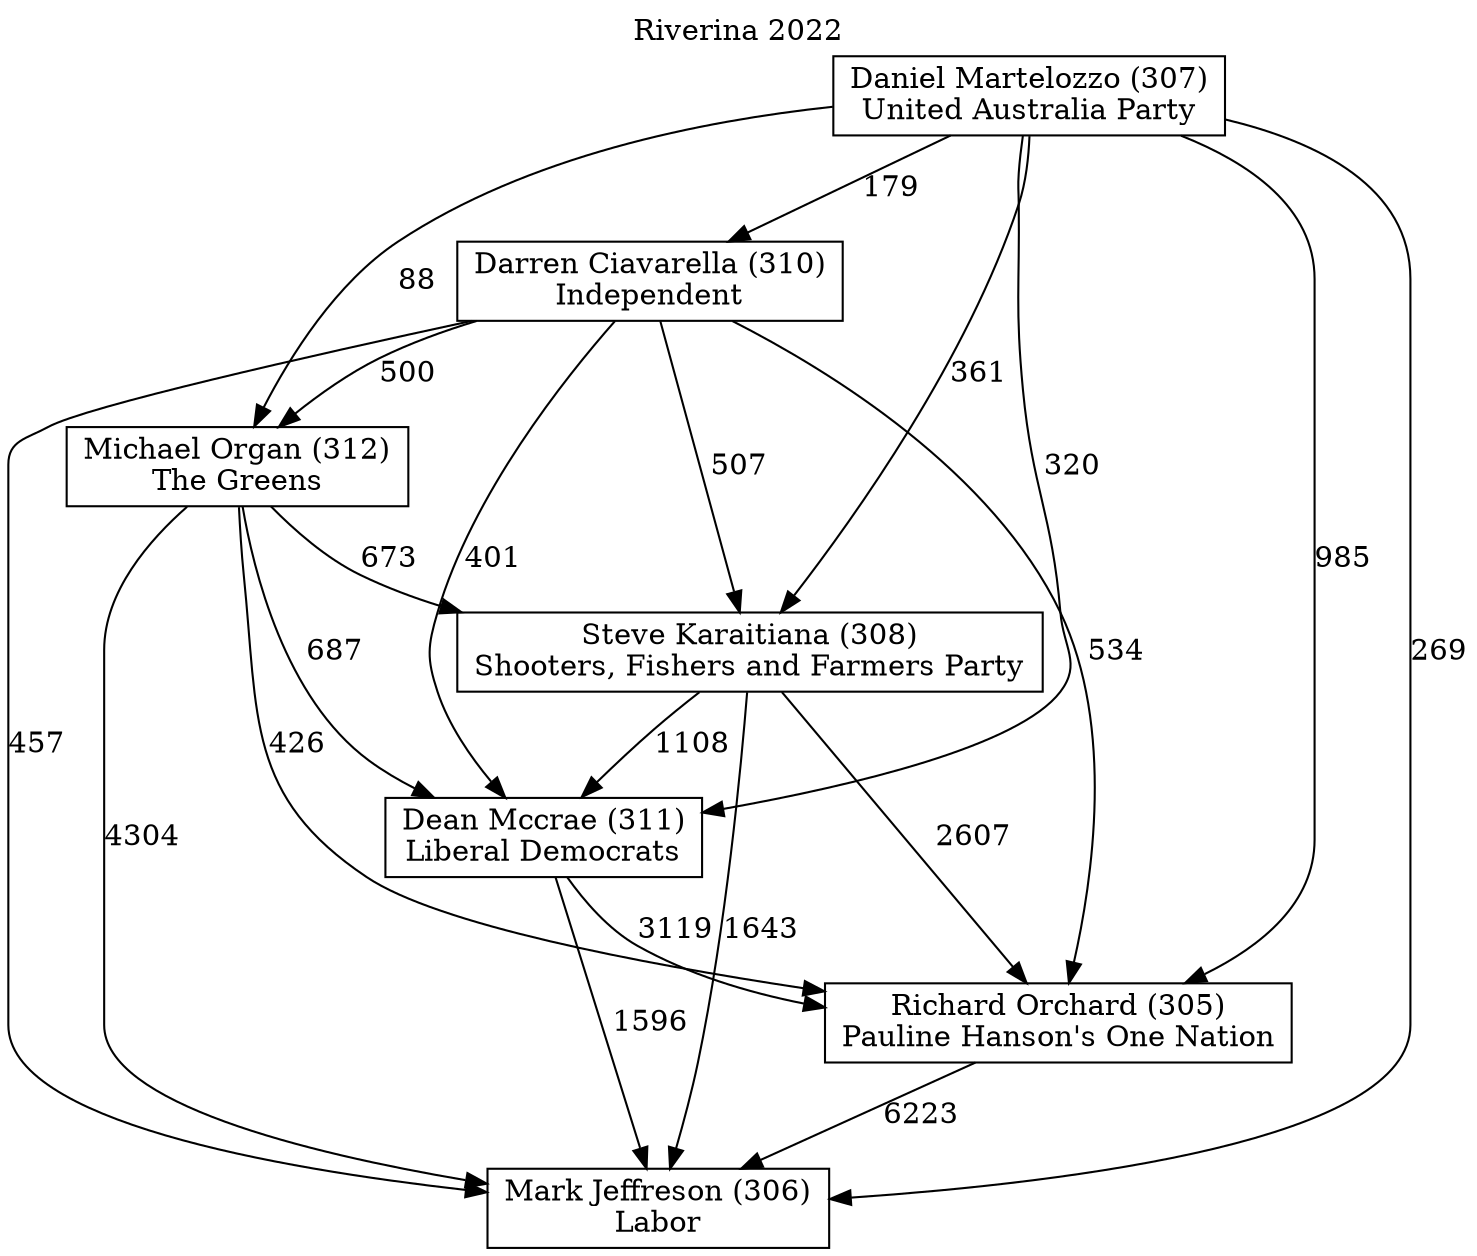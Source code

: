 // House preference flow
digraph "Mark Jeffreson (306)_Riverina_2022" {
	graph [label="Riverina 2022" labelloc=t mclimit=10]
	node [shape=box]
	"Daniel Martelozzo (307)" [label="Daniel Martelozzo (307)
United Australia Party"]
	"Darren Ciavarella (310)" [label="Darren Ciavarella (310)
Independent"]
	"Dean Mccrae (311)" [label="Dean Mccrae (311)
Liberal Democrats"]
	"Mark Jeffreson (306)" [label="Mark Jeffreson (306)
Labor"]
	"Michael Organ (312)" [label="Michael Organ (312)
The Greens"]
	"Richard Orchard (305)" [label="Richard Orchard (305)
Pauline Hanson's One Nation"]
	"Steve Karaitiana (308)" [label="Steve Karaitiana (308)
Shooters, Fishers and Farmers Party"]
	"Daniel Martelozzo (307)" -> "Darren Ciavarella (310)" [label=179]
	"Daniel Martelozzo (307)" -> "Dean Mccrae (311)" [label=320]
	"Daniel Martelozzo (307)" -> "Mark Jeffreson (306)" [label=269]
	"Daniel Martelozzo (307)" -> "Michael Organ (312)" [label=88]
	"Daniel Martelozzo (307)" -> "Richard Orchard (305)" [label=985]
	"Daniel Martelozzo (307)" -> "Steve Karaitiana (308)" [label=361]
	"Darren Ciavarella (310)" -> "Dean Mccrae (311)" [label=401]
	"Darren Ciavarella (310)" -> "Mark Jeffreson (306)" [label=457]
	"Darren Ciavarella (310)" -> "Michael Organ (312)" [label=500]
	"Darren Ciavarella (310)" -> "Richard Orchard (305)" [label=534]
	"Darren Ciavarella (310)" -> "Steve Karaitiana (308)" [label=507]
	"Dean Mccrae (311)" -> "Mark Jeffreson (306)" [label=1596]
	"Dean Mccrae (311)" -> "Richard Orchard (305)" [label=3119]
	"Michael Organ (312)" -> "Dean Mccrae (311)" [label=687]
	"Michael Organ (312)" -> "Mark Jeffreson (306)" [label=4304]
	"Michael Organ (312)" -> "Richard Orchard (305)" [label=426]
	"Michael Organ (312)" -> "Steve Karaitiana (308)" [label=673]
	"Richard Orchard (305)" -> "Mark Jeffreson (306)" [label=6223]
	"Steve Karaitiana (308)" -> "Dean Mccrae (311)" [label=1108]
	"Steve Karaitiana (308)" -> "Mark Jeffreson (306)" [label=1643]
	"Steve Karaitiana (308)" -> "Richard Orchard (305)" [label=2607]
}
